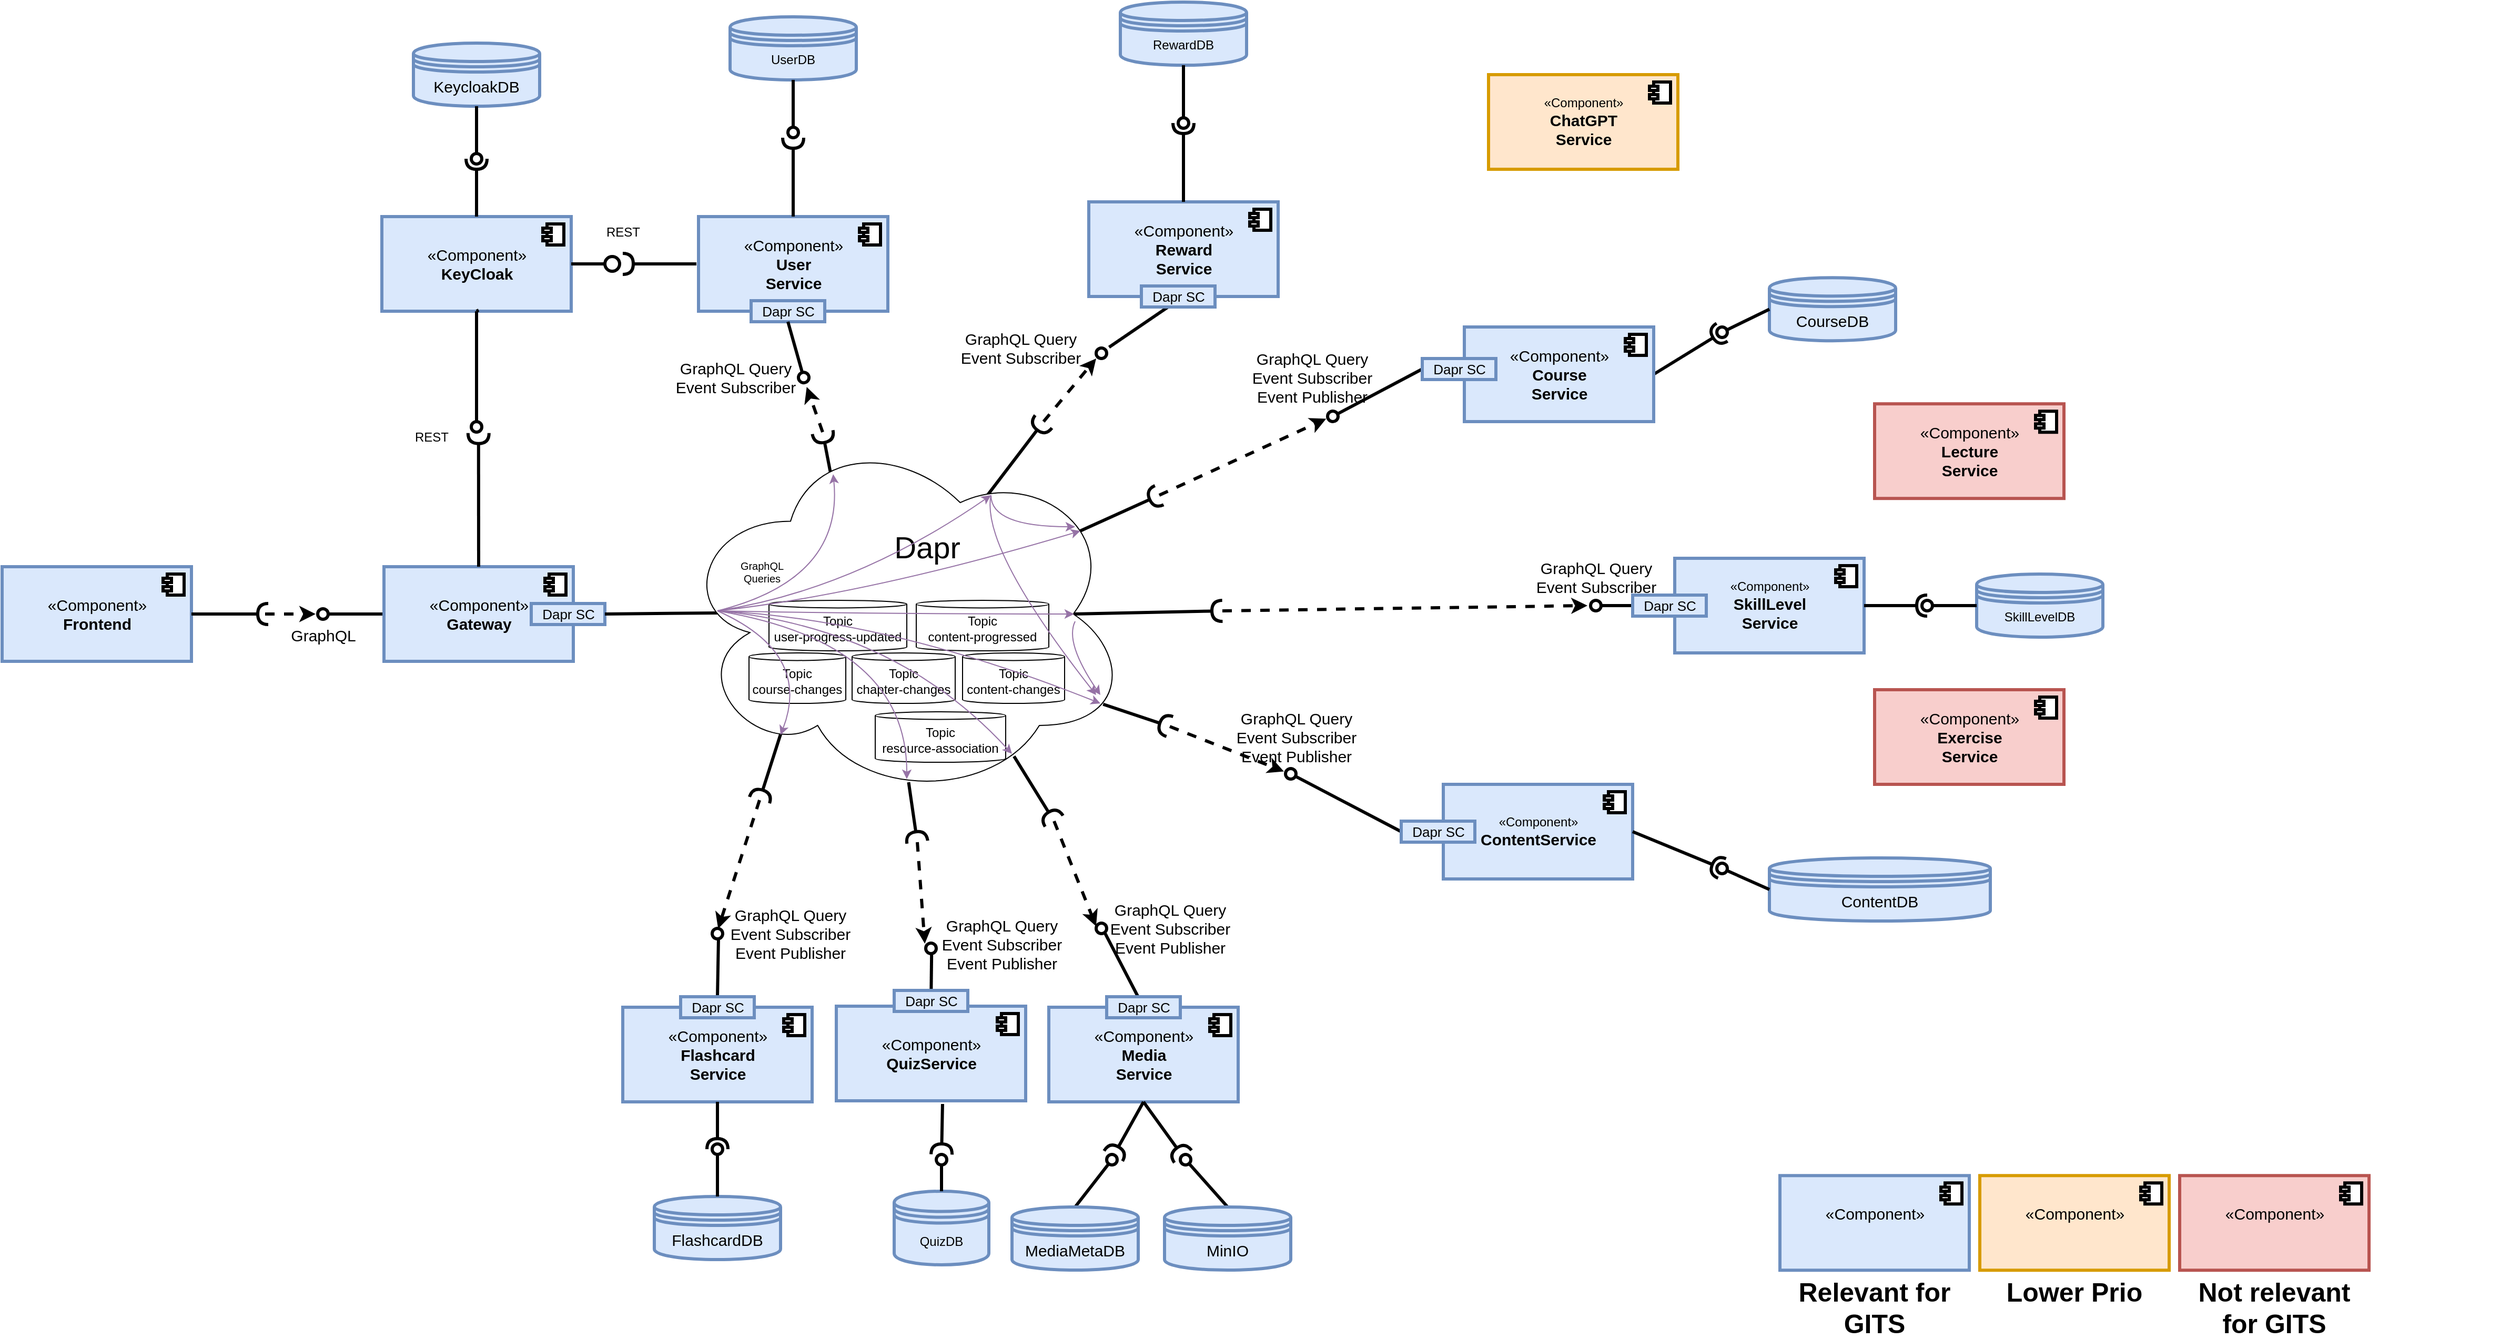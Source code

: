 <mxfile version="21.7.2" type="device">
  <diagram name="Component-Diagram" id="7mYYiG2o4_-2EdQt-qWV">
    <mxGraphModel dx="3088" dy="1923" grid="1" gridSize="10" guides="1" tooltips="1" connect="1" arrows="1" fold="1" page="1" pageScale="1" pageWidth="827" pageHeight="1169" math="0" shadow="0">
      <root>
        <mxCell id="0" />
        <mxCell id="1" parent="0" />
        <mxCell id="c-HHFhrerA0qpHEa89XA-1" value="&lt;font style=&quot;font-size: 15px;&quot;&gt;«Component»&lt;br&gt;&lt;b&gt;KeyCloak&lt;/b&gt;&lt;/font&gt;" style="html=1;dropTarget=0;strokeWidth=3;fillColor=#dae8fc;strokeColor=#6c8ebf;" parent="1" vertex="1">
          <mxGeometry x="-819" y="-885" width="180" height="90" as="geometry" />
        </mxCell>
        <mxCell id="c-HHFhrerA0qpHEa89XA-2" value="" style="shape=module;jettyWidth=8;jettyHeight=4;strokeWidth=3;" parent="c-HHFhrerA0qpHEa89XA-1" vertex="1">
          <mxGeometry x="1" width="20" height="20" relative="1" as="geometry">
            <mxPoint x="-27" y="7" as="offset" />
          </mxGeometry>
        </mxCell>
        <mxCell id="c-HHFhrerA0qpHEa89XA-3" value="&lt;font style=&quot;font-size: 15px;&quot;&gt;«Component»&lt;br&gt;&lt;b&gt;Media&lt;br&gt;Service&lt;/b&gt;&lt;/font&gt;" style="html=1;dropTarget=0;strokeWidth=3;fillColor=#dae8fc;strokeColor=#6c8ebf;" parent="1" vertex="1">
          <mxGeometry x="-185" y="-133" width="180" height="90" as="geometry" />
        </mxCell>
        <mxCell id="c-HHFhrerA0qpHEa89XA-4" value="" style="shape=module;jettyWidth=8;jettyHeight=4;strokeWidth=3;" parent="c-HHFhrerA0qpHEa89XA-3" vertex="1">
          <mxGeometry x="1" width="20" height="20" relative="1" as="geometry">
            <mxPoint x="-27" y="7" as="offset" />
          </mxGeometry>
        </mxCell>
        <mxCell id="c-HHFhrerA0qpHEa89XA-5" value="&lt;font style=&quot;font-size: 15px;&quot;&gt;«Component»&lt;br&gt;&lt;/font&gt;&lt;div&gt;&lt;font style=&quot;font-size: 15px;&quot;&gt;&lt;b&gt;QuizService&lt;/b&gt;&lt;/font&gt;&lt;/div&gt;" style="html=1;dropTarget=0;strokeWidth=3;fillColor=#dae8fc;strokeColor=#6c8ebf;" parent="1" vertex="1">
          <mxGeometry x="-387" y="-134" width="180" height="90" as="geometry" />
        </mxCell>
        <mxCell id="c-HHFhrerA0qpHEa89XA-6" value="" style="shape=module;jettyWidth=8;jettyHeight=4;strokeWidth=3;" parent="c-HHFhrerA0qpHEa89XA-5" vertex="1">
          <mxGeometry x="1" width="20" height="20" relative="1" as="geometry">
            <mxPoint x="-27" y="7" as="offset" />
          </mxGeometry>
        </mxCell>
        <mxCell id="c-HHFhrerA0qpHEa89XA-7" value="" style="rounded=0;orthogonalLoop=1;jettySize=auto;html=1;endArrow=none;endFill=0;exitX=0.5;exitY=0;exitDx=0;exitDy=0;strokeWidth=3;entryX=0.558;entryY=1.077;entryDx=0;entryDy=0;entryPerimeter=0;" parent="1" source="c-HHFhrerA0qpHEa89XA-5" target="c-HHFhrerA0qpHEa89XA-8" edge="1">
          <mxGeometry relative="1" as="geometry">
            <mxPoint x="538" y="-59" as="sourcePoint" />
            <mxPoint x="-297" y="-254" as="targetPoint" />
          </mxGeometry>
        </mxCell>
        <mxCell id="c-HHFhrerA0qpHEa89XA-8" value="" style="ellipse;whiteSpace=wrap;html=1;fontFamily=Helvetica;fontSize=12;fontColor=#000000;align=center;strokeColor=#000000;fillColor=#ffffff;points=[];aspect=fixed;resizable=0;strokeWidth=3;" parent="1" vertex="1">
          <mxGeometry x="-302" y="-194" width="10" height="10" as="geometry" />
        </mxCell>
        <mxCell id="c-HHFhrerA0qpHEa89XA-9" value="" style="rounded=0;orthogonalLoop=1;jettySize=auto;html=1;endArrow=halfCircle;endFill=0;endSize=6;strokeWidth=3;exitX=0.511;exitY=0.953;exitDx=0;exitDy=0;exitPerimeter=0;" parent="1" source="52-0tma4N_ikjP2Jq9p9-18" edge="1">
          <mxGeometry relative="1" as="geometry">
            <mxPoint x="-320" y="-370" as="sourcePoint" />
            <mxPoint x="-310" y="-290" as="targetPoint" />
          </mxGeometry>
        </mxCell>
        <mxCell id="c-HHFhrerA0qpHEa89XA-10" value="" style="rounded=0;orthogonalLoop=1;jettySize=auto;html=1;endArrow=none;endFill=0;exitX=0.5;exitY=1;exitDx=0;exitDy=0;strokeWidth=3;entryX=0.5;entryY=0.2;entryDx=0;entryDy=0;entryPerimeter=0;startArrow=none;" parent="1" source="c-HHFhrerA0qpHEa89XA-1" target="c-HHFhrerA0qpHEa89XA-12" edge="1">
          <mxGeometry relative="1" as="geometry">
            <mxPoint x="-727.0" y="-780" as="sourcePoint" />
            <mxPoint x="-276" y="-775.5" as="targetPoint" />
          </mxGeometry>
        </mxCell>
        <mxCell id="c-HHFhrerA0qpHEa89XA-13" value="&lt;font style=&quot;font-size: 15px;&quot;&gt;CourseDB&lt;/font&gt;" style="shape=datastore;whiteSpace=wrap;html=1;strokeWidth=3;fillColor=#dae8fc;strokeColor=#6c8ebf;" parent="1" vertex="1">
          <mxGeometry x="500" y="-826.91" width="120" height="60" as="geometry" />
        </mxCell>
        <mxCell id="c-HHFhrerA0qpHEa89XA-14" value="" style="rounded=0;orthogonalLoop=1;jettySize=auto;html=1;endArrow=none;endFill=0;exitX=0;exitY=0.5;exitDx=0;exitDy=0;strokeWidth=3;" parent="1" source="c-HHFhrerA0qpHEa89XA-13" target="c-HHFhrerA0qpHEa89XA-16" edge="1">
          <mxGeometry relative="1" as="geometry">
            <mxPoint x="760" y="-965.81" as="sourcePoint" />
          </mxGeometry>
        </mxCell>
        <mxCell id="c-HHFhrerA0qpHEa89XA-15" value="" style="rounded=0;orthogonalLoop=1;jettySize=auto;html=1;endArrow=halfCircle;endFill=0;entryX=0.5;entryY=0.5;entryDx=0;entryDy=0;endSize=6;strokeWidth=3;exitX=1;exitY=0.5;exitDx=0;exitDy=0;" parent="1" source="c-HHFhrerA0qpHEa89XA-21" target="c-HHFhrerA0qpHEa89XA-16" edge="1">
          <mxGeometry relative="1" as="geometry">
            <mxPoint x="775" y="-1010" as="sourcePoint" />
          </mxGeometry>
        </mxCell>
        <mxCell id="c-HHFhrerA0qpHEa89XA-16" value="" style="ellipse;whiteSpace=wrap;html=1;fontFamily=Helvetica;fontSize=12;fontColor=#000000;align=center;strokeColor=#000000;fillColor=#ffffff;points=[];aspect=fixed;resizable=0;strokeWidth=3;" parent="1" vertex="1">
          <mxGeometry x="450" y="-780" width="10" height="10" as="geometry" />
        </mxCell>
        <mxCell id="c-HHFhrerA0qpHEa89XA-17" value="&lt;div&gt;QuizDB&lt;/div&gt;" style="shape=datastore;whiteSpace=wrap;html=1;strokeWidth=3;fillColor=#dae8fc;strokeColor=#6c8ebf;" parent="1" vertex="1">
          <mxGeometry x="-332" y="42" width="90" height="70" as="geometry" />
        </mxCell>
        <mxCell id="c-HHFhrerA0qpHEa89XA-18" value="" style="rounded=0;orthogonalLoop=1;jettySize=auto;html=1;endArrow=none;endFill=0;strokeWidth=3;exitX=0.5;exitY=0;exitDx=0;exitDy=0;" parent="1" source="c-HHFhrerA0qpHEa89XA-17" target="c-HHFhrerA0qpHEa89XA-20" edge="1">
          <mxGeometry relative="1" as="geometry">
            <mxPoint x="-287" y="16" as="sourcePoint" />
          </mxGeometry>
        </mxCell>
        <mxCell id="c-HHFhrerA0qpHEa89XA-19" value="" style="rounded=0;orthogonalLoop=1;jettySize=auto;html=1;endArrow=halfCircle;endFill=0;endSize=6;strokeWidth=3;exitX=0.561;exitY=1.033;exitDx=0;exitDy=0;exitPerimeter=0;" parent="1" source="c-HHFhrerA0qpHEa89XA-5" target="c-HHFhrerA0qpHEa89XA-20" edge="1">
          <mxGeometry relative="1" as="geometry">
            <mxPoint x="554" y="16" as="sourcePoint" />
            <mxPoint x="-287" y="-14" as="targetPoint" />
          </mxGeometry>
        </mxCell>
        <mxCell id="c-HHFhrerA0qpHEa89XA-20" value="" style="ellipse;whiteSpace=wrap;html=1;fontFamily=Helvetica;fontSize=12;fontColor=#000000;align=center;strokeColor=#000000;fillColor=#ffffff;points=[];aspect=fixed;resizable=0;strokeWidth=3;" parent="1" vertex="1">
          <mxGeometry x="-292" y="7" width="10" height="10" as="geometry" />
        </mxCell>
        <mxCell id="c-HHFhrerA0qpHEa89XA-21" value="&lt;font style=&quot;font-size: 15px;&quot;&gt;«Component»&lt;br&gt;&lt;b&gt;Course&lt;br&gt;Service&lt;/b&gt;&lt;/font&gt;" style="html=1;dropTarget=0;strokeWidth=3;fillColor=#dae8fc;strokeColor=#6c8ebf;" parent="1" vertex="1">
          <mxGeometry x="210" y="-780" width="180" height="90" as="geometry" />
        </mxCell>
        <mxCell id="c-HHFhrerA0qpHEa89XA-22" value="" style="shape=module;jettyWidth=8;jettyHeight=4;strokeWidth=3;" parent="c-HHFhrerA0qpHEa89XA-21" vertex="1">
          <mxGeometry x="1" width="20" height="20" relative="1" as="geometry">
            <mxPoint x="-27" y="7" as="offset" />
          </mxGeometry>
        </mxCell>
        <mxCell id="c-HHFhrerA0qpHEa89XA-23" value="" style="rounded=0;orthogonalLoop=1;jettySize=auto;html=1;endArrow=none;endFill=0;exitX=0;exitY=0.5;exitDx=0;exitDy=0;strokeWidth=3;" parent="1" source="c-HHFhrerA0qpHEa89XA-158" target="c-HHFhrerA0qpHEa89XA-25" edge="1">
          <mxGeometry relative="1" as="geometry">
            <mxPoint x="330" y="-735" as="sourcePoint" />
          </mxGeometry>
        </mxCell>
        <mxCell id="c-HHFhrerA0qpHEa89XA-24" value="" style="rounded=0;orthogonalLoop=1;jettySize=auto;html=1;endArrow=halfCircle;endFill=0;endSize=6;strokeWidth=3;exitX=0.889;exitY=0.277;exitDx=0;exitDy=0;exitPerimeter=0;" parent="1" source="52-0tma4N_ikjP2Jq9p9-18" edge="1">
          <mxGeometry relative="1" as="geometry">
            <mxPoint x="-20" y="-580" as="sourcePoint" />
            <mxPoint x="-80" y="-620" as="targetPoint" />
          </mxGeometry>
        </mxCell>
        <mxCell id="c-HHFhrerA0qpHEa89XA-25" value="" style="ellipse;whiteSpace=wrap;html=1;fontFamily=Helvetica;fontSize=12;fontColor=#000000;align=center;strokeColor=#000000;fillColor=#ffffff;points=[];aspect=fixed;resizable=0;strokeWidth=3;" parent="1" vertex="1">
          <mxGeometry x="80" y="-700" width="10" height="10" as="geometry" />
        </mxCell>
        <mxCell id="c-HHFhrerA0qpHEa89XA-26" value="" style="rounded=0;orthogonalLoop=1;jettySize=auto;html=1;endArrow=halfCircle;endFill=0;endSize=6;strokeWidth=3;exitX=0.5;exitY=1;exitDx=0;exitDy=0;entryX=0.252;entryY=0.2;entryDx=0;entryDy=0;entryPerimeter=0;" parent="1" source="c-HHFhrerA0qpHEa89XA-3" target="c-HHFhrerA0qpHEa89XA-33" edge="1">
          <mxGeometry relative="1" as="geometry">
            <mxPoint x="210" y="-648" as="sourcePoint" />
            <mxPoint x="482" y="-458" as="targetPoint" />
          </mxGeometry>
        </mxCell>
        <mxCell id="c-HHFhrerA0qpHEa89XA-27" value="&lt;font style=&quot;font-size: 15px;&quot;&gt;«Component»&lt;br&gt;&lt;b&gt;Frontend&lt;/b&gt;&lt;/font&gt;" style="html=1;dropTarget=0;strokeWidth=3;fillColor=#dae8fc;strokeColor=#6c8ebf;" parent="1" vertex="1">
          <mxGeometry x="-1180" y="-552" width="180" height="90" as="geometry" />
        </mxCell>
        <mxCell id="c-HHFhrerA0qpHEa89XA-28" value="" style="shape=module;jettyWidth=8;jettyHeight=4;strokeWidth=3;" parent="c-HHFhrerA0qpHEa89XA-27" vertex="1">
          <mxGeometry x="1" width="20" height="20" relative="1" as="geometry">
            <mxPoint x="-27" y="7" as="offset" />
          </mxGeometry>
        </mxCell>
        <mxCell id="c-HHFhrerA0qpHEa89XA-29" value="" style="rounded=0;orthogonalLoop=1;jettySize=auto;html=1;endArrow=none;endFill=0;exitX=0;exitY=0.5;exitDx=0;exitDy=0;strokeWidth=3;" parent="1" source="c-HHFhrerA0qpHEa89XA-51" target="c-HHFhrerA0qpHEa89XA-30" edge="1">
          <mxGeometry relative="1" as="geometry">
            <mxPoint x="-1007" y="-507" as="sourcePoint" />
          </mxGeometry>
        </mxCell>
        <mxCell id="c-HHFhrerA0qpHEa89XA-30" value="" style="ellipse;whiteSpace=wrap;html=1;fontFamily=Helvetica;fontSize=12;fontColor=#000000;align=center;strokeColor=#000000;fillColor=#ffffff;points=[];aspect=fixed;resizable=0;strokeWidth=3;" parent="1" vertex="1">
          <mxGeometry x="-880" y="-512" width="10" height="10" as="geometry" />
        </mxCell>
        <mxCell id="c-HHFhrerA0qpHEa89XA-31" value="" style="rounded=0;orthogonalLoop=1;jettySize=auto;html=1;endArrow=halfCircle;endFill=0;endSize=6;strokeWidth=3;exitX=1;exitY=0.5;exitDx=0;exitDy=0;" parent="1" source="c-HHFhrerA0qpHEa89XA-27" edge="1">
          <mxGeometry relative="1" as="geometry">
            <mxPoint x="-1040" y="-512" as="sourcePoint" />
            <mxPoint x="-927" y="-507" as="targetPoint" />
          </mxGeometry>
        </mxCell>
        <mxCell id="c-HHFhrerA0qpHEa89XA-32" value="" style="rounded=0;orthogonalLoop=1;jettySize=auto;html=1;endArrow=none;endFill=0;exitX=0.5;exitY=0;exitDx=0;exitDy=0;strokeWidth=3;" parent="1" source="c-HHFhrerA0qpHEa89XA-34" target="c-HHFhrerA0qpHEa89XA-33" edge="1">
          <mxGeometry relative="1" as="geometry">
            <mxPoint x="647" y="-458" as="sourcePoint" />
          </mxGeometry>
        </mxCell>
        <mxCell id="c-HHFhrerA0qpHEa89XA-33" value="" style="ellipse;whiteSpace=wrap;html=1;fontFamily=Helvetica;fontSize=12;fontColor=#000000;align=center;strokeColor=#000000;fillColor=#ffffff;points=[];aspect=fixed;resizable=0;strokeWidth=3;" parent="1" vertex="1">
          <mxGeometry x="-60" y="7" width="10" height="10" as="geometry" />
        </mxCell>
        <mxCell id="c-HHFhrerA0qpHEa89XA-34" value="&lt;font style=&quot;font-size: 15px;&quot;&gt;MinIO&lt;/font&gt;" style="shape=datastore;whiteSpace=wrap;html=1;strokeWidth=3;fillColor=#dae8fc;strokeColor=#6c8ebf;" parent="1" vertex="1">
          <mxGeometry x="-75" y="57" width="120" height="60" as="geometry" />
        </mxCell>
        <mxCell id="c-HHFhrerA0qpHEa89XA-35" value="" style="rounded=0;orthogonalLoop=1;jettySize=auto;html=1;endArrow=halfCircle;endFill=0;endSize=6;strokeWidth=3;exitX=0.744;exitY=0.883;exitDx=0;exitDy=0;exitPerimeter=0;" parent="1" source="52-0tma4N_ikjP2Jq9p9-18" edge="1">
          <mxGeometry relative="1" as="geometry">
            <mxPoint x="-40" y="-510" as="sourcePoint" />
            <mxPoint x="-180" y="-310" as="targetPoint" />
          </mxGeometry>
        </mxCell>
        <mxCell id="c-HHFhrerA0qpHEa89XA-36" value="" style="rounded=0;orthogonalLoop=1;jettySize=auto;html=1;endArrow=none;endFill=0;exitX=0.5;exitY=0;exitDx=0;exitDy=0;strokeWidth=3;entryX=0.865;entryY=1;entryDx=0;entryDy=0;entryPerimeter=0;" parent="1" source="c-HHFhrerA0qpHEa89XA-3" target="c-HHFhrerA0qpHEa89XA-37" edge="1">
          <mxGeometry relative="1" as="geometry">
            <mxPoint x="-124.22" y="-23" as="sourcePoint" />
            <mxPoint x="-74.22" y="-308" as="targetPoint" />
          </mxGeometry>
        </mxCell>
        <mxCell id="c-HHFhrerA0qpHEa89XA-37" value="" style="ellipse;whiteSpace=wrap;html=1;fontFamily=Helvetica;fontSize=12;fontColor=#000000;align=center;strokeColor=#000000;fillColor=#ffffff;points=[];aspect=fixed;resizable=0;strokeWidth=3;" parent="1" vertex="1">
          <mxGeometry x="-140" y="-213" width="10" height="10" as="geometry" />
        </mxCell>
        <mxCell id="c-HHFhrerA0qpHEa89XA-38" value="&lt;div&gt;&lt;font style=&quot;font-size: 15px;&quot;&gt;KeycloakDB&lt;/font&gt;&lt;/div&gt;" style="shape=datastore;whiteSpace=wrap;html=1;strokeWidth=3;fillColor=#dae8fc;strokeColor=#6c8ebf;" parent="1" vertex="1">
          <mxGeometry x="-789" y="-1050" width="120" height="60" as="geometry" />
        </mxCell>
        <mxCell id="c-HHFhrerA0qpHEa89XA-39" value="" style="rounded=0;orthogonalLoop=1;jettySize=auto;html=1;endArrow=none;endFill=0;strokeWidth=3;exitX=0.5;exitY=1;exitDx=0;exitDy=0;" parent="1" source="c-HHFhrerA0qpHEa89XA-38" target="c-HHFhrerA0qpHEa89XA-41" edge="1">
          <mxGeometry relative="1" as="geometry">
            <mxPoint x="-649" y="-940" as="sourcePoint" />
          </mxGeometry>
        </mxCell>
        <mxCell id="c-HHFhrerA0qpHEa89XA-40" value="" style="rounded=0;orthogonalLoop=1;jettySize=auto;html=1;endArrow=halfCircle;endFill=0;endSize=6;strokeWidth=3;exitX=0.5;exitY=0;exitDx=0;exitDy=0;" parent="1" source="c-HHFhrerA0qpHEa89XA-1" edge="1">
          <mxGeometry relative="1" as="geometry">
            <mxPoint x="106" y="-865" as="sourcePoint" />
            <mxPoint x="-729" y="-940" as="targetPoint" />
          </mxGeometry>
        </mxCell>
        <mxCell id="c-HHFhrerA0qpHEa89XA-41" value="" style="ellipse;whiteSpace=wrap;html=1;fontFamily=Helvetica;fontSize=12;fontColor=#000000;align=center;strokeColor=#000000;fillColor=#ffffff;points=[];aspect=fixed;resizable=0;strokeWidth=3;" parent="1" vertex="1">
          <mxGeometry x="-734" y="-945" width="10" height="10" as="geometry" />
        </mxCell>
        <mxCell id="c-HHFhrerA0qpHEa89XA-42" value="" style="rounded=0;orthogonalLoop=1;jettySize=auto;html=1;endArrow=none;endFill=0;exitX=0.5;exitY=0;exitDx=0;exitDy=0;strokeWidth=3;" parent="1" source="c-HHFhrerA0qpHEa89XA-43" target="c-HHFhrerA0qpHEa89XA-44" edge="1">
          <mxGeometry relative="1" as="geometry">
            <mxPoint x="245" y="-403" as="sourcePoint" />
            <mxPoint x="30" y="-43" as="targetPoint" />
          </mxGeometry>
        </mxCell>
        <mxCell id="c-HHFhrerA0qpHEa89XA-43" value="&lt;font style=&quot;font-size: 15px;&quot;&gt;MediaMetaDB&lt;/font&gt;" style="shape=datastore;whiteSpace=wrap;html=1;strokeWidth=3;fillColor=#dae8fc;strokeColor=#6c8ebf;" parent="1" vertex="1">
          <mxGeometry x="-220" y="57" width="120" height="60" as="geometry" />
        </mxCell>
        <mxCell id="c-HHFhrerA0qpHEa89XA-44" value="" style="ellipse;whiteSpace=wrap;html=1;fontFamily=Helvetica;fontSize=12;fontColor=#000000;align=center;strokeColor=#000000;fillColor=#ffffff;points=[];aspect=fixed;resizable=0;strokeWidth=3;" parent="1" vertex="1">
          <mxGeometry x="-130" y="7" width="10" height="10" as="geometry" />
        </mxCell>
        <mxCell id="c-HHFhrerA0qpHEa89XA-45" value="" style="rounded=0;orthogonalLoop=1;jettySize=auto;html=1;endArrow=halfCircle;endFill=0;endSize=6;strokeWidth=3;exitX=0.5;exitY=1;exitDx=0;exitDy=0;entryX=0.633;entryY=0.152;entryDx=0;entryDy=0;entryPerimeter=0;" parent="1" source="c-HHFhrerA0qpHEa89XA-3" target="c-HHFhrerA0qpHEa89XA-44" edge="1">
          <mxGeometry relative="1" as="geometry">
            <mxPoint x="315.0" y="-323.0" as="sourcePoint" />
            <mxPoint x="90" y="-53" as="targetPoint" />
          </mxGeometry>
        </mxCell>
        <mxCell id="c-HHFhrerA0qpHEa89XA-46" value="&lt;font style=&quot;font-size: 15px;&quot;&gt;«Component»&lt;br&gt;&lt;b&gt;Reward&lt;br&gt;Service&lt;/b&gt;&lt;/font&gt;" style="html=1;dropTarget=0;strokeWidth=3;fillColor=#dae8fc;strokeColor=#6c8ebf;" parent="1" vertex="1">
          <mxGeometry x="-147" y="-899" width="180" height="90" as="geometry" />
        </mxCell>
        <mxCell id="c-HHFhrerA0qpHEa89XA-47" value="" style="shape=module;jettyWidth=8;jettyHeight=4;strokeWidth=3;" parent="c-HHFhrerA0qpHEa89XA-46" vertex="1">
          <mxGeometry x="1" width="20" height="20" relative="1" as="geometry">
            <mxPoint x="-27" y="7" as="offset" />
          </mxGeometry>
        </mxCell>
        <mxCell id="c-HHFhrerA0qpHEa89XA-48" value="" style="rounded=0;orthogonalLoop=1;jettySize=auto;html=1;endArrow=none;endFill=0;exitX=0.5;exitY=1;exitDx=0;exitDy=0;strokeWidth=3;entryX=1.229;entryY=-0.071;entryDx=0;entryDy=0;entryPerimeter=0;" parent="1" source="c-HHFhrerA0qpHEa89XA-46" edge="1" target="c-HHFhrerA0qpHEa89XA-49">
          <mxGeometry relative="1" as="geometry">
            <mxPoint x="210" y="-770" as="sourcePoint" />
            <mxPoint x="-10" y="-760" as="targetPoint" />
          </mxGeometry>
        </mxCell>
        <mxCell id="c-HHFhrerA0qpHEa89XA-49" value="" style="ellipse;whiteSpace=wrap;html=1;fontFamily=Helvetica;fontSize=12;fontColor=#000000;align=center;strokeColor=#000000;fillColor=#ffffff;points=[];aspect=fixed;resizable=0;strokeWidth=3;" parent="1" vertex="1">
          <mxGeometry x="-140" y="-760" width="10" height="10" as="geometry" />
        </mxCell>
        <mxCell id="c-HHFhrerA0qpHEa89XA-50" value="" style="rounded=0;orthogonalLoop=1;jettySize=auto;html=1;endArrow=halfCircle;endFill=0;endSize=6;strokeWidth=3;exitX=0.681;exitY=0.187;exitDx=0;exitDy=0;exitPerimeter=0;" parent="1" source="52-0tma4N_ikjP2Jq9p9-18" edge="1">
          <mxGeometry relative="1" as="geometry">
            <mxPoint x="-60" y="-690" as="sourcePoint" />
            <mxPoint x="-190" y="-690" as="targetPoint" />
          </mxGeometry>
        </mxCell>
        <mxCell id="c-HHFhrerA0qpHEa89XA-51" value="&lt;font style=&quot;font-size: 15px;&quot;&gt;«Component»&lt;br&gt;&lt;b&gt;Gateway&lt;/b&gt;&lt;/font&gt;" style="html=1;dropTarget=0;strokeWidth=3;fillColor=#dae8fc;strokeColor=#6c8ebf;" parent="1" vertex="1">
          <mxGeometry x="-817" y="-552" width="180" height="90" as="geometry" />
        </mxCell>
        <mxCell id="c-HHFhrerA0qpHEa89XA-52" value="" style="shape=module;jettyWidth=8;jettyHeight=4;strokeWidth=3;" parent="c-HHFhrerA0qpHEa89XA-51" vertex="1">
          <mxGeometry x="1" width="20" height="20" relative="1" as="geometry">
            <mxPoint x="-27" y="7" as="offset" />
          </mxGeometry>
        </mxCell>
        <mxCell id="c-HHFhrerA0qpHEa89XA-53" value="&lt;div&gt;RewardDB&lt;/div&gt;" style="shape=datastore;whiteSpace=wrap;html=1;strokeWidth=3;fillColor=#dae8fc;strokeColor=#6c8ebf;" parent="1" vertex="1">
          <mxGeometry x="-117" y="-1089" width="120" height="60" as="geometry" />
        </mxCell>
        <mxCell id="c-HHFhrerA0qpHEa89XA-54" value="" style="rounded=0;orthogonalLoop=1;jettySize=auto;html=1;endArrow=none;endFill=0;strokeWidth=3;exitX=0.5;exitY=1;exitDx=0;exitDy=0;" parent="1" source="c-HHFhrerA0qpHEa89XA-53" target="c-HHFhrerA0qpHEa89XA-56" edge="1">
          <mxGeometry relative="1" as="geometry">
            <mxPoint x="-97" y="-989" as="sourcePoint" />
          </mxGeometry>
        </mxCell>
        <mxCell id="c-HHFhrerA0qpHEa89XA-55" value="" style="rounded=0;orthogonalLoop=1;jettySize=auto;html=1;endArrow=halfCircle;endFill=0;entryX=0.5;entryY=0.5;entryDx=0;entryDy=0;endSize=6;strokeWidth=3;exitX=0.5;exitY=0;exitDx=0;exitDy=0;" parent="1" source="c-HHFhrerA0qpHEa89XA-46" target="c-HHFhrerA0qpHEa89XA-56" edge="1">
          <mxGeometry relative="1" as="geometry">
            <mxPoint x="63" y="-1099" as="sourcePoint" />
          </mxGeometry>
        </mxCell>
        <mxCell id="c-HHFhrerA0qpHEa89XA-56" value="" style="ellipse;whiteSpace=wrap;html=1;fontFamily=Helvetica;fontSize=12;fontColor=#000000;align=center;strokeColor=#000000;fillColor=#ffffff;points=[];aspect=fixed;resizable=0;strokeWidth=3;" parent="1" vertex="1">
          <mxGeometry x="-62" y="-979" width="10" height="10" as="geometry" />
        </mxCell>
        <mxCell id="c-HHFhrerA0qpHEa89XA-69" value="&lt;font style=&quot;&quot;&gt;«Component»&lt;br&gt;&lt;b style=&quot;font-size: 15px;&quot;&gt;Content&lt;/b&gt;&lt;b style=&quot;font-size: 15px;&quot;&gt;Service&lt;/b&gt;&lt;/font&gt;" style="html=1;dropTarget=0;strokeWidth=3;fillColor=#dae8fc;strokeColor=#6c8ebf;" parent="1" vertex="1">
          <mxGeometry x="190" y="-345" width="180" height="90" as="geometry" />
        </mxCell>
        <mxCell id="c-HHFhrerA0qpHEa89XA-70" value="" style="shape=module;jettyWidth=8;jettyHeight=4;strokeWidth=3;" parent="c-HHFhrerA0qpHEa89XA-69" vertex="1">
          <mxGeometry x="1" width="20" height="20" relative="1" as="geometry">
            <mxPoint x="-27" y="7" as="offset" />
          </mxGeometry>
        </mxCell>
        <mxCell id="c-HHFhrerA0qpHEa89XA-71" value="&lt;font style=&quot;font-size: 15px;&quot;&gt;ContentDB&lt;/font&gt;" style="shape=datastore;whiteSpace=wrap;html=1;strokeWidth=3;fillColor=#dae8fc;strokeColor=#6c8ebf;" parent="1" vertex="1">
          <mxGeometry x="500" y="-275" width="210" height="60" as="geometry" />
        </mxCell>
        <mxCell id="c-HHFhrerA0qpHEa89XA-72" value="" style="rounded=0;orthogonalLoop=1;jettySize=auto;html=1;endArrow=none;endFill=0;strokeWidth=3;exitX=0;exitY=0.5;exitDx=0;exitDy=0;" parent="1" source="c-HHFhrerA0qpHEa89XA-71" target="c-HHFhrerA0qpHEa89XA-74" edge="1">
          <mxGeometry relative="1" as="geometry">
            <mxPoint x="824" y="-473.09" as="sourcePoint" />
          </mxGeometry>
        </mxCell>
        <mxCell id="c-HHFhrerA0qpHEa89XA-73" value="" style="rounded=0;orthogonalLoop=1;jettySize=auto;html=1;endArrow=halfCircle;endFill=0;entryX=0.5;entryY=0.5;entryDx=0;entryDy=0;endSize=6;strokeWidth=3;exitX=1;exitY=0.5;exitDx=0;exitDy=0;" parent="1" source="c-HHFhrerA0qpHEa89XA-69" target="c-HHFhrerA0qpHEa89XA-74" edge="1">
          <mxGeometry relative="1" as="geometry">
            <mxPoint x="414" y="-288.09" as="sourcePoint" />
          </mxGeometry>
        </mxCell>
        <mxCell id="c-HHFhrerA0qpHEa89XA-74" value="" style="ellipse;whiteSpace=wrap;html=1;fontFamily=Helvetica;fontSize=12;fontColor=#000000;align=center;strokeColor=#000000;fillColor=#ffffff;points=[];aspect=fixed;resizable=0;strokeWidth=3;" parent="1" vertex="1">
          <mxGeometry x="450" y="-270.0" width="10" height="10" as="geometry" />
        </mxCell>
        <mxCell id="c-HHFhrerA0qpHEa89XA-75" value="" style="rounded=0;orthogonalLoop=1;jettySize=auto;html=1;endArrow=halfCircle;endFill=0;endSize=6;strokeWidth=3;exitX=0.941;exitY=0.743;exitDx=0;exitDy=0;exitPerimeter=0;" parent="1" source="52-0tma4N_ikjP2Jq9p9-18" edge="1">
          <mxGeometry relative="1" as="geometry">
            <mxPoint x="87.5" y="-350" as="sourcePoint" />
            <mxPoint x="-70" y="-400" as="targetPoint" />
          </mxGeometry>
        </mxCell>
        <mxCell id="c-HHFhrerA0qpHEa89XA-76" value="" style="rounded=0;orthogonalLoop=1;jettySize=auto;html=1;endArrow=none;endFill=0;exitX=0;exitY=0.5;exitDx=0;exitDy=0;strokeWidth=3;" parent="1" source="c-HHFhrerA0qpHEa89XA-157" target="c-HHFhrerA0qpHEa89XA-77" edge="1">
          <mxGeometry relative="1" as="geometry">
            <mxPoint x="210" y="-305.0" as="sourcePoint" />
            <mxPoint x="100" y="-330.0" as="targetPoint" />
          </mxGeometry>
        </mxCell>
        <mxCell id="c-HHFhrerA0qpHEa89XA-77" value="" style="ellipse;whiteSpace=wrap;html=1;fontFamily=Helvetica;fontSize=12;fontColor=#000000;align=center;strokeColor=#000000;fillColor=#ffffff;points=[];aspect=fixed;resizable=0;strokeWidth=3;" parent="1" vertex="1">
          <mxGeometry x="40" y="-360" width="10" height="10" as="geometry" />
        </mxCell>
        <mxCell id="c-HHFhrerA0qpHEa89XA-78" value="&lt;font style=&quot;&quot;&gt;«Component»&lt;br&gt;&lt;span style=&quot;font-size: 15px;&quot;&gt;&lt;b&gt;ChatGPT&lt;br&gt;Service&lt;/b&gt;&lt;/span&gt;&lt;br&gt;&lt;/font&gt;" style="html=1;dropTarget=0;strokeWidth=3;fillColor=#ffe6cc;strokeColor=#d79b00;" parent="1" vertex="1">
          <mxGeometry x="233" y="-1020" width="180" height="90" as="geometry" />
        </mxCell>
        <mxCell id="c-HHFhrerA0qpHEa89XA-79" value="" style="shape=module;jettyWidth=8;jettyHeight=4;strokeWidth=3;" parent="c-HHFhrerA0qpHEa89XA-78" vertex="1">
          <mxGeometry x="1" width="20" height="20" relative="1" as="geometry">
            <mxPoint x="-27" y="7" as="offset" />
          </mxGeometry>
        </mxCell>
        <mxCell id="c-HHFhrerA0qpHEa89XA-83" value="&lt;font style=&quot;font-size: 15px;&quot;&gt;«Component»&lt;br&gt;&lt;b&gt;Flashcard&lt;br&gt;Service&lt;/b&gt;&lt;/font&gt;" style="html=1;dropTarget=0;strokeWidth=3;fillColor=#dae8fc;strokeColor=#6c8ebf;" parent="1" vertex="1">
          <mxGeometry x="-590" y="-133" width="180" height="90" as="geometry" />
        </mxCell>
        <mxCell id="c-HHFhrerA0qpHEa89XA-84" value="" style="shape=module;jettyWidth=8;jettyHeight=4;strokeWidth=3;" parent="c-HHFhrerA0qpHEa89XA-83" vertex="1">
          <mxGeometry x="1" width="20" height="20" relative="1" as="geometry">
            <mxPoint x="-27" y="7" as="offset" />
          </mxGeometry>
        </mxCell>
        <mxCell id="c-HHFhrerA0qpHEa89XA-85" value="&lt;font style=&quot;&quot;&gt;«Component»&lt;br&gt;&lt;span style=&quot;font-size: 15px;&quot;&gt;&lt;b&gt;SkillLevel&lt;/b&gt;&lt;/span&gt;&lt;br&gt;&lt;b style=&quot;font-size: 15px;&quot;&gt;Service&lt;/b&gt;&lt;/font&gt;" style="html=1;dropTarget=0;strokeWidth=3;fillColor=#dae8fc;strokeColor=#6c8ebf;" parent="1" vertex="1">
          <mxGeometry x="410" y="-560" width="180" height="90" as="geometry" />
        </mxCell>
        <mxCell id="c-HHFhrerA0qpHEa89XA-86" value="" style="shape=module;jettyWidth=8;jettyHeight=4;strokeWidth=3;" parent="c-HHFhrerA0qpHEa89XA-85" vertex="1">
          <mxGeometry x="1" width="20" height="20" relative="1" as="geometry">
            <mxPoint x="-27" y="7" as="offset" />
          </mxGeometry>
        </mxCell>
        <mxCell id="c-HHFhrerA0qpHEa89XA-87" value="" style="rounded=0;orthogonalLoop=1;jettySize=auto;html=1;endArrow=halfCircle;endFill=0;endSize=6;strokeWidth=3;exitX=0.875;exitY=0.5;exitDx=0;exitDy=0;exitPerimeter=0;" parent="1" source="52-0tma4N_ikjP2Jq9p9-18" edge="1">
          <mxGeometry relative="1" as="geometry">
            <mxPoint x="-110" y="-482.5" as="sourcePoint" />
            <mxPoint x="-20" y="-510" as="targetPoint" />
          </mxGeometry>
        </mxCell>
        <mxCell id="c-HHFhrerA0qpHEa89XA-88" value="" style="rounded=0;orthogonalLoop=1;jettySize=auto;html=1;endArrow=none;endFill=0;exitX=0;exitY=0.5;exitDx=0;exitDy=0;strokeWidth=3;startArrow=none;" parent="1" source="c-HHFhrerA0qpHEa89XA-163" target="c-HHFhrerA0qpHEa89XA-89" edge="1">
          <mxGeometry relative="1" as="geometry">
            <mxPoint x="130" y="-295" as="sourcePoint" />
            <mxPoint x="20" y="-320.0" as="targetPoint" />
          </mxGeometry>
        </mxCell>
        <mxCell id="c-HHFhrerA0qpHEa89XA-89" value="" style="ellipse;whiteSpace=wrap;html=1;fontFamily=Helvetica;fontSize=12;fontColor=#000000;align=center;strokeColor=#000000;fillColor=#ffffff;points=[];aspect=fixed;resizable=0;strokeWidth=3;" parent="1" vertex="1">
          <mxGeometry x="330" y="-520" width="10" height="10" as="geometry" />
        </mxCell>
        <mxCell id="c-HHFhrerA0qpHEa89XA-94" value="&lt;div&gt;SkillLevelDB&lt;/div&gt;" style="shape=datastore;whiteSpace=wrap;html=1;strokeWidth=3;fillColor=#dae8fc;strokeColor=#6c8ebf;" parent="1" vertex="1">
          <mxGeometry x="697" y="-545" width="120" height="60" as="geometry" />
        </mxCell>
        <mxCell id="c-HHFhrerA0qpHEa89XA-95" value="" style="rounded=0;orthogonalLoop=1;jettySize=auto;html=1;endArrow=none;endFill=0;strokeWidth=3;exitX=0;exitY=0.5;exitDx=0;exitDy=0;" parent="1" source="c-HHFhrerA0qpHEa89XA-94" target="c-HHFhrerA0qpHEa89XA-97" edge="1">
          <mxGeometry relative="1" as="geometry">
            <mxPoint x="795" y="-650" as="sourcePoint" />
          </mxGeometry>
        </mxCell>
        <mxCell id="c-HHFhrerA0qpHEa89XA-96" value="" style="rounded=0;orthogonalLoop=1;jettySize=auto;html=1;endArrow=halfCircle;endFill=0;entryX=0.5;entryY=0.5;entryDx=0;entryDy=0;endSize=6;strokeWidth=3;exitX=1;exitY=0.5;exitDx=0;exitDy=0;" parent="1" source="c-HHFhrerA0qpHEa89XA-85" target="c-HHFhrerA0qpHEa89XA-97" edge="1">
          <mxGeometry relative="1" as="geometry">
            <mxPoint x="630" y="-510.0" as="sourcePoint" />
          </mxGeometry>
        </mxCell>
        <mxCell id="c-HHFhrerA0qpHEa89XA-97" value="" style="ellipse;whiteSpace=wrap;html=1;fontFamily=Helvetica;fontSize=12;fontColor=#000000;align=center;strokeColor=#000000;fillColor=#ffffff;points=[];aspect=fixed;resizable=0;strokeWidth=3;" parent="1" vertex="1">
          <mxGeometry x="645" y="-520" width="10" height="10" as="geometry" />
        </mxCell>
        <mxCell id="c-HHFhrerA0qpHEa89XA-108" value="" style="rounded=0;orthogonalLoop=1;jettySize=auto;html=1;endArrow=none;endFill=0;exitX=0.5;exitY=0;exitDx=0;exitDy=0;strokeWidth=3;entryX=0.6;entryY=0.883;entryDx=0;entryDy=0;entryPerimeter=0;" parent="1" source="c-HHFhrerA0qpHEa89XA-161" target="c-HHFhrerA0qpHEa89XA-109" edge="1">
          <mxGeometry relative="1" as="geometry">
            <mxPoint x="-345" y="-158" as="sourcePoint" />
            <mxPoint x="-475" y="-173" as="targetPoint" />
          </mxGeometry>
        </mxCell>
        <mxCell id="c-HHFhrerA0qpHEa89XA-109" value="" style="ellipse;whiteSpace=wrap;html=1;fontFamily=Helvetica;fontSize=12;fontColor=#000000;align=center;strokeColor=#000000;fillColor=#ffffff;points=[];aspect=fixed;resizable=0;strokeWidth=3;" parent="1" vertex="1">
          <mxGeometry x="-505" y="-208" width="10" height="10" as="geometry" />
        </mxCell>
        <mxCell id="c-HHFhrerA0qpHEa89XA-110" value="" style="rounded=0;orthogonalLoop=1;jettySize=auto;html=1;endArrow=halfCircle;endFill=0;endSize=6;strokeWidth=3;exitX=0.23;exitY=0.816;exitDx=0;exitDy=0;exitPerimeter=0;" parent="1" source="52-0tma4N_ikjP2Jq9p9-18" edge="1">
          <mxGeometry relative="1" as="geometry">
            <mxPoint x="-490" y="-490" as="sourcePoint" />
            <mxPoint x="-460" y="-330" as="targetPoint" />
          </mxGeometry>
        </mxCell>
        <mxCell id="c-HHFhrerA0qpHEa89XA-111" value="&lt;font style=&quot;font-size: 15px;&quot;&gt;FlashcardDB&lt;/font&gt;" style="shape=datastore;whiteSpace=wrap;html=1;strokeWidth=3;fillColor=#dae8fc;strokeColor=#6c8ebf;" parent="1" vertex="1">
          <mxGeometry x="-560" y="47" width="120" height="60" as="geometry" />
        </mxCell>
        <mxCell id="c-HHFhrerA0qpHEa89XA-112" value="" style="rounded=0;orthogonalLoop=1;jettySize=auto;html=1;endArrow=none;endFill=0;exitX=0.5;exitY=0;exitDx=0;exitDy=0;strokeWidth=3;" parent="1" source="c-HHFhrerA0qpHEa89XA-111" target="c-HHFhrerA0qpHEa89XA-114" edge="1">
          <mxGeometry relative="1" as="geometry">
            <mxPoint x="301" y="-113" as="sourcePoint" />
          </mxGeometry>
        </mxCell>
        <mxCell id="c-HHFhrerA0qpHEa89XA-113" value="" style="rounded=0;orthogonalLoop=1;jettySize=auto;html=1;endArrow=halfCircle;endFill=0;entryX=0.5;entryY=0.5;entryDx=0;entryDy=0;endSize=6;strokeWidth=3;exitX=0.5;exitY=1;exitDx=0;exitDy=0;" parent="1" source="c-HHFhrerA0qpHEa89XA-83" target="c-HHFhrerA0qpHEa89XA-114" edge="1">
          <mxGeometry relative="1" as="geometry">
            <mxPoint x="-510" y="-43" as="sourcePoint" />
          </mxGeometry>
        </mxCell>
        <mxCell id="c-HHFhrerA0qpHEa89XA-114" value="" style="ellipse;whiteSpace=wrap;html=1;fontFamily=Helvetica;fontSize=12;fontColor=#000000;align=center;strokeColor=#000000;fillColor=#ffffff;points=[];aspect=fixed;resizable=0;strokeWidth=3;" parent="1" vertex="1">
          <mxGeometry x="-505" y="-3" width="10" height="10" as="geometry" />
        </mxCell>
        <mxCell id="c-HHFhrerA0qpHEa89XA-140" value="&lt;font style=&quot;font-size: 15px;&quot;&gt;«Component»&lt;br&gt;&lt;b&gt;Lecture&lt;br&gt;Service&lt;/b&gt;&lt;/font&gt;" style="html=1;dropTarget=0;strokeWidth=3;fillColor=#f8cecc;strokeColor=#b85450;" parent="1" vertex="1">
          <mxGeometry x="600" y="-706.91" width="180" height="90" as="geometry" />
        </mxCell>
        <mxCell id="c-HHFhrerA0qpHEa89XA-141" value="" style="shape=module;jettyWidth=8;jettyHeight=4;strokeWidth=3;" parent="c-HHFhrerA0qpHEa89XA-140" vertex="1">
          <mxGeometry x="1" width="20" height="20" relative="1" as="geometry">
            <mxPoint x="-27" y="7" as="offset" />
          </mxGeometry>
        </mxCell>
        <mxCell id="c-HHFhrerA0qpHEa89XA-142" value="&lt;font style=&quot;font-size: 15px;&quot;&gt;«Component»&lt;br&gt;&lt;b&gt;Exercise&lt;br&gt;Service&lt;/b&gt;&lt;/font&gt;" style="html=1;dropTarget=0;strokeWidth=3;fillColor=#f8cecc;strokeColor=#b85450;" parent="1" vertex="1">
          <mxGeometry x="600" y="-435" width="180" height="90" as="geometry" />
        </mxCell>
        <mxCell id="c-HHFhrerA0qpHEa89XA-143" value="" style="shape=module;jettyWidth=8;jettyHeight=4;strokeWidth=3;" parent="c-HHFhrerA0qpHEa89XA-142" vertex="1">
          <mxGeometry x="1" width="20" height="20" relative="1" as="geometry">
            <mxPoint x="-27" y="7" as="offset" />
          </mxGeometry>
        </mxCell>
        <mxCell id="c-HHFhrerA0qpHEa89XA-150" value="" style="rounded=0;orthogonalLoop=1;jettySize=auto;html=1;endArrow=none;endFill=0;exitX=0.5;exitY=1;exitDx=0;exitDy=0;strokeWidth=3;entryX=0.5;entryY=0.2;entryDx=0;entryDy=0;entryPerimeter=0;" parent="1" source="c-HHFhrerA0qpHEa89XA-1" edge="1">
          <mxGeometry relative="1" as="geometry">
            <mxPoint x="-729" y="-789.46" as="sourcePoint" />
            <mxPoint x="-727.0" y="-796.0" as="targetPoint" />
          </mxGeometry>
        </mxCell>
        <mxCell id="c-HHFhrerA0qpHEa89XA-153" value="&lt;div&gt;&lt;font style=&quot;font-size: 13px;&quot;&gt;Dapr SC&lt;/font&gt;&lt;/div&gt;" style="html=1;dropTarget=0;strokeWidth=3;fillColor=#dae8fc;strokeColor=#6c8ebf;" parent="1" vertex="1">
          <mxGeometry x="-97" y="-819" width="70" height="20" as="geometry" />
        </mxCell>
        <mxCell id="c-HHFhrerA0qpHEa89XA-157" value="&lt;font style=&quot;font-size: 13px;&quot;&gt;Dapr SC&lt;/font&gt;" style="html=1;dropTarget=0;strokeWidth=3;fillColor=#dae8fc;strokeColor=#6c8ebf;" parent="1" vertex="1">
          <mxGeometry x="150" y="-310" width="70" height="20" as="geometry" />
        </mxCell>
        <mxCell id="c-HHFhrerA0qpHEa89XA-158" value="&lt;font style=&quot;font-size: 13px;&quot;&gt;Dapr SC&lt;/font&gt;" style="html=1;dropTarget=0;strokeWidth=3;fillColor=#dae8fc;strokeColor=#6c8ebf;" parent="1" vertex="1">
          <mxGeometry x="170" y="-750" width="70" height="20" as="geometry" />
        </mxCell>
        <mxCell id="c-HHFhrerA0qpHEa89XA-159" value="&lt;font style=&quot;font-size: 13px;&quot;&gt;Dapr SC&lt;/font&gt;" style="html=1;dropTarget=0;strokeWidth=3;fillColor=#dae8fc;strokeColor=#6c8ebf;" parent="1" vertex="1">
          <mxGeometry x="-130" y="-143" width="70" height="20" as="geometry" />
        </mxCell>
        <mxCell id="c-HHFhrerA0qpHEa89XA-160" value="&lt;font style=&quot;font-size: 13px;&quot;&gt;Dapr SC&lt;/font&gt;" style="html=1;dropTarget=0;strokeWidth=3;fillColor=#dae8fc;strokeColor=#6c8ebf;" parent="1" vertex="1">
          <mxGeometry x="-332" y="-149" width="70" height="20" as="geometry" />
        </mxCell>
        <mxCell id="c-HHFhrerA0qpHEa89XA-161" value="&lt;font style=&quot;font-size: 13px;&quot;&gt;Dapr SC&lt;/font&gt;" style="html=1;dropTarget=0;strokeWidth=3;fillColor=#dae8fc;strokeColor=#6c8ebf;" parent="1" vertex="1">
          <mxGeometry x="-535" y="-143" width="70" height="20" as="geometry" />
        </mxCell>
        <mxCell id="c-HHFhrerA0qpHEa89XA-162" value="" style="rounded=0;orthogonalLoop=1;jettySize=auto;html=1;endArrow=none;endFill=0;exitX=0;exitY=0.5;exitDx=0;exitDy=0;strokeWidth=3;" parent="1" source="c-HHFhrerA0qpHEa89XA-85" target="c-HHFhrerA0qpHEa89XA-163" edge="1">
          <mxGeometry relative="1" as="geometry">
            <mxPoint x="410" y="-515" as="sourcePoint" />
            <mxPoint x="300.0" y="-515" as="targetPoint" />
          </mxGeometry>
        </mxCell>
        <mxCell id="c-HHFhrerA0qpHEa89XA-163" value="&lt;font style=&quot;font-size: 13px;&quot;&gt;Dapr SC&lt;/font&gt;" style="html=1;dropTarget=0;strokeWidth=3;fillColor=#dae8fc;strokeColor=#6c8ebf;" parent="1" vertex="1">
          <mxGeometry x="370" y="-525" width="70" height="20" as="geometry" />
        </mxCell>
        <mxCell id="c-HHFhrerA0qpHEa89XA-164" value="&lt;font style=&quot;font-size: 15px;&quot;&gt;«Component»&lt;br&gt;&lt;br&gt;&lt;/font&gt;" style="html=1;dropTarget=0;strokeWidth=3;fillColor=#dae8fc;strokeColor=#6c8ebf;" parent="1" vertex="1">
          <mxGeometry x="510" y="27.14" width="180" height="90" as="geometry" />
        </mxCell>
        <mxCell id="c-HHFhrerA0qpHEa89XA-165" value="" style="shape=module;jettyWidth=8;jettyHeight=4;strokeWidth=3;" parent="c-HHFhrerA0qpHEa89XA-164" vertex="1">
          <mxGeometry x="1" width="20" height="20" relative="1" as="geometry">
            <mxPoint x="-27" y="7" as="offset" />
          </mxGeometry>
        </mxCell>
        <mxCell id="c-HHFhrerA0qpHEa89XA-166" value="&lt;font style=&quot;font-size: 15px;&quot;&gt;«Component»&lt;br&gt;&lt;br&gt;&lt;/font&gt;" style="html=1;dropTarget=0;strokeWidth=3;fillColor=#f8cecc;strokeColor=#b85450;" parent="1" vertex="1">
          <mxGeometry x="890" y="27.14" width="180" height="90" as="geometry" />
        </mxCell>
        <mxCell id="c-HHFhrerA0qpHEa89XA-167" value="" style="shape=module;jettyWidth=8;jettyHeight=4;strokeWidth=3;" parent="c-HHFhrerA0qpHEa89XA-166" vertex="1">
          <mxGeometry x="1" width="20" height="20" relative="1" as="geometry">
            <mxPoint x="-27" y="7" as="offset" />
          </mxGeometry>
        </mxCell>
        <mxCell id="c-HHFhrerA0qpHEa89XA-168" value="&lt;b&gt;&lt;font style=&quot;font-size: 25px;&quot;&gt;Relevant for &lt;br&gt;GITS&lt;/font&gt;&lt;/b&gt;" style="text;html=1;strokeColor=none;fillColor=none;align=center;verticalAlign=middle;whiteSpace=wrap;rounded=0;fontSize=13;" parent="1" vertex="1">
          <mxGeometry x="490" y="137.14" width="220" height="30" as="geometry" />
        </mxCell>
        <mxCell id="c-HHFhrerA0qpHEa89XA-169" value="&lt;span style=&quot;font-size: 25px;&quot;&gt;&lt;b&gt;Not relevant &lt;br&gt;for GITS&lt;/b&gt;&lt;/span&gt;" style="text;html=1;strokeColor=none;fillColor=none;align=center;verticalAlign=middle;whiteSpace=wrap;rounded=0;fontSize=13;" parent="1" vertex="1">
          <mxGeometry x="870" y="137.14" width="220" height="30" as="geometry" />
        </mxCell>
        <mxCell id="c-HHFhrerA0qpHEa89XA-170" value="&lt;font style=&quot;font-size: 15px;&quot;&gt;«Component»&lt;br&gt;&lt;br&gt;&lt;/font&gt;" style="html=1;dropTarget=0;strokeWidth=3;fillColor=#ffe6cc;strokeColor=#d79b00;" parent="1" vertex="1">
          <mxGeometry x="700" y="27.14" width="180" height="90" as="geometry" />
        </mxCell>
        <mxCell id="c-HHFhrerA0qpHEa89XA-171" value="" style="shape=module;jettyWidth=8;jettyHeight=4;strokeWidth=3;" parent="c-HHFhrerA0qpHEa89XA-170" vertex="1">
          <mxGeometry x="1" width="20" height="20" relative="1" as="geometry">
            <mxPoint x="-27" y="7" as="offset" />
          </mxGeometry>
        </mxCell>
        <mxCell id="c-HHFhrerA0qpHEa89XA-172" value="&lt;span style=&quot;font-size: 25px;&quot;&gt;&lt;b&gt;Lower Prio&lt;/b&gt;&lt;/span&gt;" style="text;html=1;strokeColor=none;fillColor=none;align=center;verticalAlign=middle;whiteSpace=wrap;rounded=0;fontSize=13;" parent="1" vertex="1">
          <mxGeometry x="680" y="122.14" width="220" height="30" as="geometry" />
        </mxCell>
        <mxCell id="c-HHFhrerA0qpHEa89XA-173" style="edgeStyle=orthogonalEdgeStyle;rounded=0;orthogonalLoop=1;jettySize=auto;html=1;exitX=0.5;exitY=1;exitDx=0;exitDy=0;" parent="1" edge="1">
          <mxGeometry relative="1" as="geometry">
            <mxPoint x="1185" y="167.14" as="sourcePoint" />
            <mxPoint x="1185" y="167.14" as="targetPoint" />
          </mxGeometry>
        </mxCell>
        <mxCell id="c-HHFhrerA0qpHEa89XA-175" value="" style="endArrow=classic;dashed=1;html=1;rounded=0;strokeWidth=3;endFill=1;" parent="1" edge="1">
          <mxGeometry width="50" height="50" relative="1" as="geometry">
            <mxPoint x="-930" y="-507" as="sourcePoint" />
            <mxPoint x="-882" y="-507" as="targetPoint" />
          </mxGeometry>
        </mxCell>
        <mxCell id="c-HHFhrerA0qpHEa89XA-176" value="&lt;font style=&quot;font-size: 15px;&quot;&gt;GraphQL&lt;/font&gt;" style="text;html=1;align=center;verticalAlign=middle;resizable=0;points=[];autosize=1;strokeColor=none;fillColor=none;" parent="1" vertex="1">
          <mxGeometry x="-920" y="-502" width="90" height="30" as="geometry" />
        </mxCell>
        <mxCell id="c-HHFhrerA0qpHEa89XA-180" value="" style="endArrow=classic;dashed=1;html=1;rounded=0;strokeWidth=3;endFill=1;entryX=0;entryY=1;entryDx=0;entryDy=0;entryPerimeter=0;" parent="1" target="c-HHFhrerA0qpHEa89XA-49" edge="1">
          <mxGeometry width="50" height="50" relative="1" as="geometry">
            <mxPoint x="-190" y="-690" as="sourcePoint" />
            <mxPoint x="-175" y="-735" as="targetPoint" />
          </mxGeometry>
        </mxCell>
        <mxCell id="c-HHFhrerA0qpHEa89XA-182" value="" style="endArrow=classic;dashed=1;html=1;rounded=0;strokeWidth=3;endFill=1;entryX=-0.135;entryY=0.723;entryDx=0;entryDy=0;entryPerimeter=0;" parent="1" target="c-HHFhrerA0qpHEa89XA-25" edge="1">
          <mxGeometry width="50" height="50" relative="1" as="geometry">
            <mxPoint x="-80" y="-620" as="sourcePoint" />
            <mxPoint x="130" y="-700" as="targetPoint" />
          </mxGeometry>
        </mxCell>
        <mxCell id="c-HHFhrerA0qpHEa89XA-183" value="&lt;div&gt;&lt;font style=&quot;font-size: 15px;&quot;&gt;GraphQL Query&lt;/font&gt;&lt;/div&gt;&lt;div&gt;&lt;font style=&quot;font-size: 15px;&quot;&gt;Event Subscriber&lt;/font&gt;&lt;/div&gt;&lt;div&gt;&lt;font style=&quot;font-size: 15px;&quot;&gt;Event Publisher&lt;br&gt;&lt;/font&gt;&lt;/div&gt;" style="text;html=1;align=center;verticalAlign=middle;resizable=0;points=[];autosize=1;strokeColor=none;fillColor=none;" parent="1" vertex="1">
          <mxGeometry x="-5" y="-766.91" width="140" height="70" as="geometry" />
        </mxCell>
        <mxCell id="c-HHFhrerA0qpHEa89XA-187" value="" style="endArrow=classic;dashed=1;html=1;rounded=0;strokeWidth=3;endFill=1;entryX=-0.297;entryY=0.497;entryDx=0;entryDy=0;entryPerimeter=0;" parent="1" target="c-HHFhrerA0qpHEa89XA-89" edge="1">
          <mxGeometry width="50" height="50" relative="1" as="geometry">
            <mxPoint x="-20" y="-510" as="sourcePoint" />
            <mxPoint x="102" y="-556" as="targetPoint" />
          </mxGeometry>
        </mxCell>
        <mxCell id="c-HHFhrerA0qpHEa89XA-191" value="" style="endArrow=classic;dashed=1;html=1;rounded=0;strokeWidth=3;endFill=1;entryX=-0.152;entryY=0.271;entryDx=0;entryDy=0;entryPerimeter=0;" parent="1" target="c-HHFhrerA0qpHEa89XA-77" edge="1">
          <mxGeometry width="50" height="50" relative="1" as="geometry">
            <mxPoint x="-70" y="-400" as="sourcePoint" />
            <mxPoint x="75" y="-450" as="targetPoint" />
          </mxGeometry>
        </mxCell>
        <mxCell id="c-HHFhrerA0qpHEa89XA-193" value="" style="endArrow=classic;dashed=1;html=1;rounded=0;strokeWidth=3;endFill=1;entryX=-0.006;entryY=0.303;entryDx=0;entryDy=0;entryPerimeter=0;" parent="1" target="c-HHFhrerA0qpHEa89XA-37" edge="1">
          <mxGeometry width="50" height="50" relative="1" as="geometry">
            <mxPoint x="-180" y="-310" as="sourcePoint" />
            <mxPoint x="48" y="-347" as="targetPoint" />
          </mxGeometry>
        </mxCell>
        <mxCell id="c-HHFhrerA0qpHEa89XA-195" value="" style="endArrow=classic;dashed=1;html=1;rounded=0;strokeWidth=3;endFill=1;entryX=-0.087;entryY=0.045;entryDx=0;entryDy=0;entryPerimeter=0;" parent="1" target="c-HHFhrerA0qpHEa89XA-8" edge="1">
          <mxGeometry width="50" height="50" relative="1" as="geometry">
            <mxPoint x="-310" y="-290" as="sourcePoint" />
            <mxPoint x="-30" y="-267" as="targetPoint" />
          </mxGeometry>
        </mxCell>
        <mxCell id="c-HHFhrerA0qpHEa89XA-197" value="" style="endArrow=classic;dashed=1;html=1;rounded=0;strokeWidth=3;endFill=1;entryX=0.567;entryY=0.033;entryDx=0;entryDy=0;entryPerimeter=0;" parent="1" target="c-HHFhrerA0qpHEa89XA-109" edge="1">
          <mxGeometry width="50" height="50" relative="1" as="geometry">
            <mxPoint x="-460" y="-330" as="sourcePoint" />
            <mxPoint x="-500" y="-270" as="targetPoint" />
          </mxGeometry>
        </mxCell>
        <mxCell id="52-0tma4N_ikjP2Jq9p9-1" value="&lt;div&gt;&lt;font style=&quot;font-size: 15px;&quot;&gt;GraphQL Query&lt;/font&gt;&lt;/div&gt;&lt;div&gt;&lt;font style=&quot;font-size: 15px;&quot;&gt;Event Subscriber&lt;br&gt;&lt;/font&gt;&lt;/div&gt;" style="text;html=1;align=center;verticalAlign=middle;resizable=0;points=[];autosize=1;strokeColor=none;fillColor=none;" parent="1" vertex="1">
          <mxGeometry x="-282" y="-785" width="140" height="50" as="geometry" />
        </mxCell>
        <mxCell id="52-0tma4N_ikjP2Jq9p9-3" value="REST" style="text;html=1;align=center;verticalAlign=middle;resizable=0;points=[];autosize=1;strokeColor=none;fillColor=none;" parent="1" vertex="1">
          <mxGeometry x="-802" y="-690" width="60" height="30" as="geometry" />
        </mxCell>
        <mxCell id="52-0tma4N_ikjP2Jq9p9-17" value="&lt;div&gt;&lt;font style=&quot;font-size: 13px;&quot;&gt;Dapr SC&lt;/font&gt;&lt;/div&gt;" style="html=1;dropTarget=0;strokeWidth=3;fillColor=#dae8fc;strokeColor=#6c8ebf;" parent="1" vertex="1">
          <mxGeometry x="-677" y="-517" width="70" height="20" as="geometry" />
        </mxCell>
        <mxCell id="52-0tma4N_ikjP2Jq9p9-21" value="" style="rounded=0;orthogonalLoop=1;jettySize=auto;html=1;endArrow=none;endFill=0;endSize=6;strokeWidth=3;entryX=1;entryY=0.5;entryDx=0;entryDy=0;exitX=0.09;exitY=0.497;exitDx=0;exitDy=0;exitPerimeter=0;" parent="1" source="52-0tma4N_ikjP2Jq9p9-18" target="52-0tma4N_ikjP2Jq9p9-17" edge="1">
          <mxGeometry relative="1" as="geometry">
            <mxPoint x="-450" y="-510" as="sourcePoint" />
            <mxPoint x="-577" y="-326" as="targetPoint" />
          </mxGeometry>
        </mxCell>
        <mxCell id="52-0tma4N_ikjP2Jq9p9-22" value="" style="rounded=0;orthogonalLoop=1;jettySize=auto;html=1;endArrow=halfCircle;endFill=0;endSize=6;strokeWidth=3;exitX=0.5;exitY=0;exitDx=0;exitDy=0;entryX=0.689;entryY=1.089;entryDx=0;entryDy=0;entryPerimeter=0;" parent="1" source="c-HHFhrerA0qpHEa89XA-51" target="c-HHFhrerA0qpHEa89XA-12" edge="1">
          <mxGeometry relative="1" as="geometry">
            <mxPoint x="-667" y="-552" as="sourcePoint" />
            <mxPoint x="-729" y="-670" as="targetPoint" />
          </mxGeometry>
        </mxCell>
        <mxCell id="c-HHFhrerA0qpHEa89XA-12" value="" style="ellipse;whiteSpace=wrap;html=1;fontFamily=Helvetica;fontSize=12;fontColor=#000000;align=center;strokeColor=#000000;fillColor=#ffffff;points=[];aspect=fixed;resizable=0;strokeWidth=3;" parent="1" vertex="1">
          <mxGeometry x="-734" y="-690" width="10" height="10" as="geometry" />
        </mxCell>
        <mxCell id="52-0tma4N_ikjP2Jq9p9-24" value="&lt;font style=&quot;font-size: 15px;&quot;&gt;«Component»&lt;br&gt;&lt;b&gt;User&lt;br&gt;Service&lt;/b&gt;&lt;/font&gt;" style="html=1;dropTarget=0;strokeWidth=3;fillColor=#dae8fc;strokeColor=#6c8ebf;" parent="1" vertex="1">
          <mxGeometry x="-518" y="-885" width="180" height="90" as="geometry" />
        </mxCell>
        <mxCell id="52-0tma4N_ikjP2Jq9p9-25" value="" style="shape=module;jettyWidth=8;jettyHeight=4;strokeWidth=3;" parent="52-0tma4N_ikjP2Jq9p9-24" vertex="1">
          <mxGeometry x="1" width="20" height="20" relative="1" as="geometry">
            <mxPoint x="-27" y="7" as="offset" />
          </mxGeometry>
        </mxCell>
        <mxCell id="52-0tma4N_ikjP2Jq9p9-26" value="UserDB" style="shape=datastore;whiteSpace=wrap;html=1;strokeWidth=3;fillColor=#dae8fc;strokeColor=#6c8ebf;" parent="1" vertex="1">
          <mxGeometry x="-488" y="-1075" width="120" height="60" as="geometry" />
        </mxCell>
        <mxCell id="52-0tma4N_ikjP2Jq9p9-27" value="" style="rounded=0;orthogonalLoop=1;jettySize=auto;html=1;endArrow=none;endFill=0;strokeWidth=3;exitX=0.5;exitY=1;exitDx=0;exitDy=0;" parent="1" source="52-0tma4N_ikjP2Jq9p9-26" edge="1">
          <mxGeometry relative="1" as="geometry">
            <mxPoint x="-468" y="-975" as="sourcePoint" />
            <mxPoint x="-428" y="-965" as="targetPoint" />
          </mxGeometry>
        </mxCell>
        <mxCell id="52-0tma4N_ikjP2Jq9p9-28" value="" style="rounded=0;orthogonalLoop=1;jettySize=auto;html=1;endArrow=halfCircle;endFill=0;entryX=0.5;entryY=0.5;entryDx=0;entryDy=0;endSize=6;strokeWidth=3;exitX=0.5;exitY=0;exitDx=0;exitDy=0;" parent="1" source="52-0tma4N_ikjP2Jq9p9-24" edge="1">
          <mxGeometry relative="1" as="geometry">
            <mxPoint x="-308" y="-1085" as="sourcePoint" />
            <mxPoint x="-428" y="-960" as="targetPoint" />
          </mxGeometry>
        </mxCell>
        <mxCell id="52-0tma4N_ikjP2Jq9p9-29" value="&lt;div&gt;&lt;font style=&quot;font-size: 13px;&quot;&gt;Dapr SC&lt;/font&gt;&lt;/div&gt;" style="html=1;dropTarget=0;strokeWidth=3;fillColor=#dae8fc;strokeColor=#6c8ebf;" parent="1" vertex="1">
          <mxGeometry x="-468" y="-805" width="70" height="20" as="geometry" />
        </mxCell>
        <mxCell id="52-0tma4N_ikjP2Jq9p9-30" value="" style="rounded=0;orthogonalLoop=1;jettySize=auto;html=1;endArrow=halfCircle;endFill=0;endSize=6;strokeWidth=3;exitX=0.339;exitY=0.124;exitDx=0;exitDy=0;exitPerimeter=0;" parent="1" source="52-0tma4N_ikjP2Jq9p9-18" edge="1">
          <mxGeometry relative="1" as="geometry">
            <mxPoint x="-447" y="-552" as="sourcePoint" />
            <mxPoint x="-400" y="-680" as="targetPoint" />
          </mxGeometry>
        </mxCell>
        <mxCell id="52-0tma4N_ikjP2Jq9p9-32" value="" style="endArrow=classic;dashed=1;html=1;rounded=0;strokeWidth=3;endFill=1;entryX=0.786;entryY=1.391;entryDx=0;entryDy=0;entryPerimeter=0;" parent="1" target="52-0tma4N_ikjP2Jq9p9-36" edge="1">
          <mxGeometry width="50" height="50" relative="1" as="geometry">
            <mxPoint x="-400" y="-680" as="sourcePoint" />
            <mxPoint x="-413" y="-710" as="targetPoint" />
          </mxGeometry>
        </mxCell>
        <mxCell id="52-0tma4N_ikjP2Jq9p9-35" value="" style="rounded=0;orthogonalLoop=1;jettySize=auto;html=1;endArrow=none;endFill=0;exitX=0.5;exitY=1;exitDx=0;exitDy=0;strokeWidth=3;" parent="1" source="52-0tma4N_ikjP2Jq9p9-29" target="52-0tma4N_ikjP2Jq9p9-36" edge="1">
          <mxGeometry relative="1" as="geometry">
            <mxPoint x="-460" y="-766.91" as="sourcePoint" />
            <mxPoint x="-434" y="-586.91" as="targetPoint" />
          </mxGeometry>
        </mxCell>
        <mxCell id="52-0tma4N_ikjP2Jq9p9-36" value="" style="ellipse;whiteSpace=wrap;html=1;fontFamily=Helvetica;fontSize=12;fontColor=#000000;align=center;strokeColor=#000000;fillColor=#ffffff;points=[];aspect=fixed;resizable=0;strokeWidth=3;" parent="1" vertex="1">
          <mxGeometry x="-423" y="-736.91" width="10" height="10" as="geometry" />
        </mxCell>
        <mxCell id="52-0tma4N_ikjP2Jq9p9-37" value="" style="ellipse;whiteSpace=wrap;html=1;fontFamily=Helvetica;fontSize=12;fontColor=#000000;align=center;strokeColor=#000000;fillColor=#ffffff;points=[];aspect=fixed;resizable=0;strokeWidth=3;" parent="1" vertex="1">
          <mxGeometry x="-433" y="-970" width="10" height="10" as="geometry" />
        </mxCell>
        <mxCell id="52-0tma4N_ikjP2Jq9p9-18" value="" style="ellipse;shape=cloud;whiteSpace=wrap;html=1;fontSize=22;movable=0;resizable=0;rotatable=0;deletable=0;editable=0;locked=1;connectable=0;" parent="1" vertex="1">
          <mxGeometry x="-538" y="-683.62" width="430" height="353.25" as="geometry" />
        </mxCell>
        <mxCell id="52-0tma4N_ikjP2Jq9p9-38" value="&lt;div&gt;&lt;font style=&quot;font-size: 15px;&quot;&gt;GraphQL Query&lt;/font&gt;&lt;/div&gt;&lt;div&gt;&lt;font style=&quot;font-size: 15px;&quot;&gt;Event Subscriber&lt;br&gt;&lt;/font&gt;&lt;/div&gt;" style="text;html=1;align=center;verticalAlign=middle;resizable=0;points=[];autosize=1;strokeColor=none;fillColor=none;" parent="1" vertex="1">
          <mxGeometry x="-553" y="-756.91" width="140" height="50" as="geometry" />
        </mxCell>
        <mxCell id="52-0tma4N_ikjP2Jq9p9-41" value="" style="rounded=0;orthogonalLoop=1;jettySize=auto;html=1;endArrow=halfCircle;endFill=0;endSize=6;strokeWidth=3;" parent="1" edge="1">
          <mxGeometry relative="1" as="geometry">
            <mxPoint x="-520" y="-840" as="sourcePoint" />
            <mxPoint x="-590" y="-840" as="targetPoint" />
          </mxGeometry>
        </mxCell>
        <mxCell id="52-0tma4N_ikjP2Jq9p9-43" value="" style="rounded=0;orthogonalLoop=1;jettySize=auto;html=1;endArrow=oval;endFill=0;exitX=1;exitY=0.5;exitDx=0;exitDy=0;strokeWidth=3;startArrow=none;endSize=14;" parent="1" source="c-HHFhrerA0qpHEa89XA-1" edge="1">
          <mxGeometry relative="1" as="geometry">
            <mxPoint x="-617" y="-793.5" as="sourcePoint" />
            <mxPoint x="-600" y="-840" as="targetPoint" />
          </mxGeometry>
        </mxCell>
        <mxCell id="52-0tma4N_ikjP2Jq9p9-44" value="REST" style="text;html=1;align=center;verticalAlign=middle;resizable=0;points=[];autosize=1;strokeColor=none;fillColor=none;" parent="1" vertex="1">
          <mxGeometry x="-620" y="-885" width="60" height="30" as="geometry" />
        </mxCell>
        <mxCell id="52-0tma4N_ikjP2Jq9p9-45" value="&lt;div&gt;&lt;font style=&quot;font-size: 15px;&quot;&gt;GraphQL Query&lt;/font&gt;&lt;/div&gt;&lt;div&gt;&lt;font style=&quot;font-size: 15px;&quot;&gt;Event Subscriber&lt;/font&gt;&lt;/div&gt;&lt;div&gt;&lt;font style=&quot;font-size: 15px;&quot;&gt;Event Publisher&lt;br&gt;&lt;/font&gt;&lt;/div&gt;" style="text;html=1;align=center;verticalAlign=middle;resizable=0;points=[];autosize=1;strokeColor=none;fillColor=none;" parent="1" vertex="1">
          <mxGeometry x="-20" y="-425.0" width="140" height="70" as="geometry" />
        </mxCell>
        <mxCell id="52-0tma4N_ikjP2Jq9p9-46" value="&lt;div&gt;&lt;font style=&quot;font-size: 15px;&quot;&gt;GraphQL Query&lt;/font&gt;&lt;/div&gt;&lt;div&gt;&lt;font style=&quot;font-size: 15px;&quot;&gt;Event Subscriber&lt;/font&gt;&lt;/div&gt;&lt;div&gt;&lt;font style=&quot;font-size: 15px;&quot;&gt;Event Publisher&lt;br&gt;&lt;/font&gt;&lt;/div&gt;" style="text;html=1;align=center;verticalAlign=middle;resizable=0;points=[];autosize=1;strokeColor=none;fillColor=none;" parent="1" vertex="1">
          <mxGeometry x="-140" y="-243.0" width="140" height="70" as="geometry" />
        </mxCell>
        <mxCell id="52-0tma4N_ikjP2Jq9p9-47" value="&lt;div&gt;&lt;font style=&quot;font-size: 15px;&quot;&gt;GraphQL Query&lt;/font&gt;&lt;/div&gt;&lt;div&gt;&lt;font style=&quot;font-size: 15px;&quot;&gt;Event Subscriber&lt;/font&gt;&lt;/div&gt;&lt;div&gt;&lt;font style=&quot;font-size: 15px;&quot;&gt;Event Publisher&lt;br&gt;&lt;/font&gt;&lt;/div&gt;" style="text;html=1;align=center;verticalAlign=middle;resizable=0;points=[];autosize=1;strokeColor=none;fillColor=none;" parent="1" vertex="1">
          <mxGeometry x="-300" y="-228.0" width="140" height="70" as="geometry" />
        </mxCell>
        <mxCell id="52-0tma4N_ikjP2Jq9p9-48" value="&lt;div&gt;&lt;font style=&quot;font-size: 15px;&quot;&gt;GraphQL Query&lt;/font&gt;&lt;/div&gt;&lt;div&gt;&lt;font style=&quot;font-size: 15px;&quot;&gt;Event Subscriber&lt;/font&gt;&lt;/div&gt;&lt;div&gt;&lt;font style=&quot;font-size: 15px;&quot;&gt;Event Publisher&lt;br&gt;&lt;/font&gt;&lt;/div&gt;" style="text;html=1;align=center;verticalAlign=middle;resizable=0;points=[];autosize=1;strokeColor=none;fillColor=none;" parent="1" vertex="1">
          <mxGeometry x="-501" y="-238.0" width="140" height="70" as="geometry" />
        </mxCell>
        <mxCell id="52-0tma4N_ikjP2Jq9p9-51" value="&lt;div&gt;&lt;font style=&quot;font-size: 15px;&quot;&gt;GraphQL Query&lt;/font&gt;&lt;/div&gt;&lt;div&gt;&lt;font style=&quot;font-size: 15px;&quot;&gt;Event Subscriber&lt;br&gt;&lt;/font&gt;&lt;/div&gt;" style="text;html=1;align=center;verticalAlign=middle;resizable=0;points=[];autosize=1;strokeColor=none;fillColor=none;" parent="1" vertex="1">
          <mxGeometry x="265" y="-567" width="140" height="50" as="geometry" />
        </mxCell>
        <mxCell id="52-0tma4N_ikjP2Jq9p9-54" value="&lt;div&gt;Topic&lt;/div&gt;&lt;div&gt;course-changes&lt;br&gt;&lt;/div&gt;" style="shape=cylinder3;whiteSpace=wrap;html=1;boundedLbl=1;backgroundOutline=1;size=3.6;" parent="1" vertex="1">
          <mxGeometry x="-470" y="-470" width="92" height="48" as="geometry" />
        </mxCell>
        <mxCell id="52-0tma4N_ikjP2Jq9p9-57" value="&lt;div&gt;Topic&lt;/div&gt;&lt;div&gt;chapter-changes&lt;br&gt;&lt;/div&gt;" style="shape=cylinder3;whiteSpace=wrap;html=1;boundedLbl=1;backgroundOutline=1;size=3.6;" parent="1" vertex="1">
          <mxGeometry x="-372" y="-470" width="98" height="48" as="geometry" />
        </mxCell>
        <mxCell id="52-0tma4N_ikjP2Jq9p9-58" value="&lt;div&gt;Topic&lt;/div&gt;&lt;div&gt;content-changes&lt;br&gt;&lt;/div&gt;" style="shape=cylinder3;whiteSpace=wrap;html=1;boundedLbl=1;backgroundOutline=1;size=3.6;" parent="1" vertex="1">
          <mxGeometry x="-267" y="-470" width="97" height="48" as="geometry" />
        </mxCell>
        <mxCell id="52-0tma4N_ikjP2Jq9p9-59" value="&lt;div&gt;Topic&lt;/div&gt;&lt;div&gt;resource-association&lt;br&gt;&lt;/div&gt;" style="shape=cylinder3;whiteSpace=wrap;html=1;boundedLbl=1;backgroundOutline=1;size=3.6;" parent="1" vertex="1">
          <mxGeometry x="-350" y="-414" width="124" height="48" as="geometry" />
        </mxCell>
        <mxCell id="52-0tma4N_ikjP2Jq9p9-61" value="&lt;div&gt;Topic&lt;/div&gt;&lt;div&gt;user-progress-updated&lt;br&gt;&lt;/div&gt;" style="shape=cylinder3;whiteSpace=wrap;html=1;boundedLbl=1;backgroundOutline=1;size=3.6;" parent="1" vertex="1">
          <mxGeometry x="-451" y="-520" width="131" height="48" as="geometry" />
        </mxCell>
        <mxCell id="52-0tma4N_ikjP2Jq9p9-62" value="&lt;div&gt;Topic&lt;/div&gt;&lt;div&gt;content-progressed&lt;br&gt;&lt;/div&gt;" style="shape=cylinder3;whiteSpace=wrap;html=1;boundedLbl=1;backgroundOutline=1;size=3.6;" parent="1" vertex="1">
          <mxGeometry x="-311" y="-520" width="126" height="48" as="geometry" />
        </mxCell>
        <mxCell id="52-0tma4N_ikjP2Jq9p9-65" value="Dapr" style="text;html=1;strokeColor=none;fillColor=none;align=center;verticalAlign=middle;whiteSpace=wrap;rounded=0;fontStyle=0;fontSize=29;" parent="1" vertex="1">
          <mxGeometry x="-387" y="-596" width="173" height="51" as="geometry" />
        </mxCell>
        <mxCell id="t-dnO1dlahdN1lUDkGud-6" value="" style="curved=1;endArrow=classic;html=1;rounded=0;fillColor=#e1d5e7;strokeColor=#9673a6;" edge="1" parent="1">
          <mxGeometry width="50" height="50" relative="1" as="geometry">
            <mxPoint x="-500" y="-510" as="sourcePoint" />
            <mxPoint x="-390" y="-640" as="targetPoint" />
            <Array as="points">
              <mxPoint x="-380" y="-540" />
            </Array>
          </mxGeometry>
        </mxCell>
        <mxCell id="t-dnO1dlahdN1lUDkGud-8" value="" style="curved=1;endArrow=classic;html=1;rounded=0;fillColor=#e1d5e7;strokeColor=#9673a6;" edge="1" parent="1">
          <mxGeometry width="50" height="50" relative="1" as="geometry">
            <mxPoint x="-500" y="-510" as="sourcePoint" />
            <mxPoint x="-240" y="-620" as="targetPoint" />
            <Array as="points">
              <mxPoint x="-370" y="-530" />
            </Array>
          </mxGeometry>
        </mxCell>
        <mxCell id="t-dnO1dlahdN1lUDkGud-9" value="" style="curved=1;endArrow=classic;html=1;rounded=0;fillColor=#e1d5e7;strokeColor=#9673a6;" edge="1" parent="1">
          <mxGeometry width="50" height="50" relative="1" as="geometry">
            <mxPoint x="-500" y="-510" as="sourcePoint" />
            <mxPoint x="-155" y="-586" as="targetPoint" />
            <Array as="points">
              <mxPoint x="-355" y="-526" />
            </Array>
          </mxGeometry>
        </mxCell>
        <mxCell id="t-dnO1dlahdN1lUDkGud-10" value="" style="curved=1;endArrow=classic;html=1;rounded=0;fillColor=#e1d5e7;strokeColor=#9673a6;" edge="1" parent="1">
          <mxGeometry width="50" height="50" relative="1" as="geometry">
            <mxPoint x="-500" y="-510" as="sourcePoint" />
            <mxPoint x="-161" y="-507" as="targetPoint" />
            <Array as="points">
              <mxPoint x="-351" y="-507" />
            </Array>
          </mxGeometry>
        </mxCell>
        <mxCell id="t-dnO1dlahdN1lUDkGud-11" value="" style="curved=1;endArrow=classic;html=1;rounded=0;fillColor=#e1d5e7;strokeColor=#9673a6;" edge="1" parent="1">
          <mxGeometry width="50" height="50" relative="1" as="geometry">
            <mxPoint x="-500" y="-510" as="sourcePoint" />
            <mxPoint x="-136" y="-422" as="targetPoint" />
            <Array as="points">
              <mxPoint x="-336" y="-502" />
            </Array>
          </mxGeometry>
        </mxCell>
        <mxCell id="t-dnO1dlahdN1lUDkGud-12" value="" style="curved=1;endArrow=classic;html=1;rounded=0;fillColor=#e1d5e7;strokeColor=#9673a6;" edge="1" parent="1">
          <mxGeometry width="50" height="50" relative="1" as="geometry">
            <mxPoint x="-500" y="-510" as="sourcePoint" />
            <mxPoint x="-220" y="-374" as="targetPoint" />
            <Array as="points">
              <mxPoint x="-330" y="-494" />
            </Array>
          </mxGeometry>
        </mxCell>
        <mxCell id="t-dnO1dlahdN1lUDkGud-13" value="" style="curved=1;endArrow=classic;html=1;rounded=0;fillColor=#e1d5e7;strokeColor=#9673a6;" edge="1" parent="1">
          <mxGeometry width="50" height="50" relative="1" as="geometry">
            <mxPoint x="-500" y="-510" as="sourcePoint" />
            <mxPoint x="-320" y="-350" as="targetPoint" />
            <Array as="points">
              <mxPoint x="-320" y="-480" />
            </Array>
          </mxGeometry>
        </mxCell>
        <mxCell id="t-dnO1dlahdN1lUDkGud-14" value="" style="curved=1;endArrow=classic;html=1;rounded=0;fillColor=#e1d5e7;strokeColor=#9673a6;" edge="1" parent="1">
          <mxGeometry width="50" height="50" relative="1" as="geometry">
            <mxPoint x="-500" y="-510" as="sourcePoint" />
            <mxPoint x="-440" y="-392" as="targetPoint" />
            <Array as="points">
              <mxPoint x="-410" y="-470" />
            </Array>
          </mxGeometry>
        </mxCell>
        <mxCell id="t-dnO1dlahdN1lUDkGud-15" value="" style="curved=1;endArrow=classic;html=1;rounded=0;fillColor=#e1d5e7;strokeColor=#9673a6;" edge="1" parent="1">
          <mxGeometry width="50" height="50" relative="1" as="geometry">
            <mxPoint x="-240" y="-620" as="sourcePoint" />
            <mxPoint x="-160" y="-590" as="targetPoint" />
            <Array as="points">
              <mxPoint x="-240" y="-590" />
            </Array>
          </mxGeometry>
        </mxCell>
        <mxCell id="t-dnO1dlahdN1lUDkGud-16" value="" style="curved=1;endArrow=classic;html=1;rounded=0;fillColor=#e1d5e7;strokeColor=#9673a6;" edge="1" parent="1">
          <mxGeometry width="50" height="50" relative="1" as="geometry">
            <mxPoint x="-240" y="-620" as="sourcePoint" />
            <mxPoint x="-140" y="-430" as="targetPoint" />
            <Array as="points">
              <mxPoint x="-250" y="-570" />
            </Array>
          </mxGeometry>
        </mxCell>
        <mxCell id="t-dnO1dlahdN1lUDkGud-17" value="" style="curved=1;endArrow=classic;html=1;rounded=0;fillColor=#e1d5e7;strokeColor=#9673a6;" edge="1" parent="1">
          <mxGeometry width="50" height="50" relative="1" as="geometry">
            <mxPoint x="-160" y="-500" as="sourcePoint" />
            <mxPoint x="-136" y="-430" as="targetPoint" />
            <Array as="points">
              <mxPoint x="-170" y="-480" />
            </Array>
          </mxGeometry>
        </mxCell>
        <mxCell id="t-dnO1dlahdN1lUDkGud-19" value="&lt;div style=&quot;font-size: 10px;&quot;&gt;&lt;font style=&quot;font-size: 10px;&quot;&gt;GraphQL&lt;br style=&quot;font-size: 10px;&quot;&gt;Queries&lt;/font&gt;&lt;/div&gt;" style="text;html=1;align=center;verticalAlign=middle;resizable=0;points=[];autosize=1;strokeColor=none;fillColor=none;fontSize=10;" vertex="1" parent="1">
          <mxGeometry x="-493" y="-567" width="70" height="40" as="geometry" />
        </mxCell>
      </root>
    </mxGraphModel>
  </diagram>
</mxfile>
